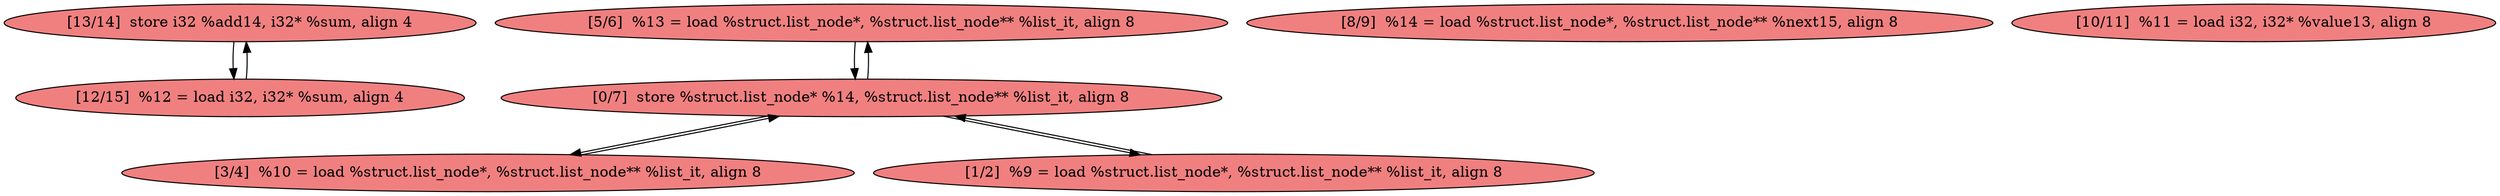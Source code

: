 
digraph G {


node297 [fillcolor=lightcoral,label="[13/14]  store i32 %add14, i32* %sum, align 4",shape=ellipse,style=filled ]
node296 [fillcolor=lightcoral,label="[5/6]  %13 = load %struct.list_node*, %struct.list_node** %list_it, align 8",shape=ellipse,style=filled ]
node292 [fillcolor=lightcoral,label="[3/4]  %10 = load %struct.list_node*, %struct.list_node** %list_it, align 8",shape=ellipse,style=filled ]
node293 [fillcolor=lightcoral,label="[1/2]  %9 = load %struct.list_node*, %struct.list_node** %list_it, align 8",shape=ellipse,style=filled ]
node290 [fillcolor=lightcoral,label="[0/7]  store %struct.list_node* %14, %struct.list_node** %list_it, align 8",shape=ellipse,style=filled ]
node295 [fillcolor=lightcoral,label="[12/15]  %12 = load i32, i32* %sum, align 4",shape=ellipse,style=filled ]
node291 [fillcolor=lightcoral,label="[8/9]  %14 = load %struct.list_node*, %struct.list_node** %next15, align 8",shape=ellipse,style=filled ]
node294 [fillcolor=lightcoral,label="[10/11]  %11 = load i32, i32* %value13, align 8",shape=ellipse,style=filled ]

node295->node297 [ ]
node293->node290 [ ]
node292->node290 [ ]
node290->node292 [ ]
node297->node295 [ ]
node296->node290 [ ]
node290->node293 [ ]
node290->node296 [ ]


}
